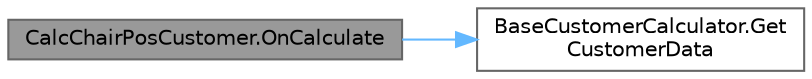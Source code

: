 digraph "CalcChairPosCustomer.OnCalculate"
{
 // LATEX_PDF_SIZE
  bgcolor="transparent";
  edge [fontname=Helvetica,fontsize=10,labelfontname=Helvetica,labelfontsize=10];
  node [fontname=Helvetica,fontsize=10,shape=box,height=0.2,width=0.4];
  rankdir="LR";
  Node1 [id="Node000001",label="CalcChairPosCustomer.OnCalculate",height=0.2,width=0.4,color="gray40", fillcolor="grey60", style="filled", fontcolor="black",tooltip=" "];
  Node1 -> Node2 [id="edge1_Node000001_Node000002",color="steelblue1",style="solid",tooltip=" "];
  Node2 [id="Node000002",label="BaseCustomerCalculator.Get\lCustomerData",height=0.2,width=0.4,color="grey40", fillcolor="white", style="filled",URL="$class_base_customer_calculator.html#a171c2950d1cfd4d1f3f1ee10af85952c",tooltip="客情報が存在するかのチェック"];
}
